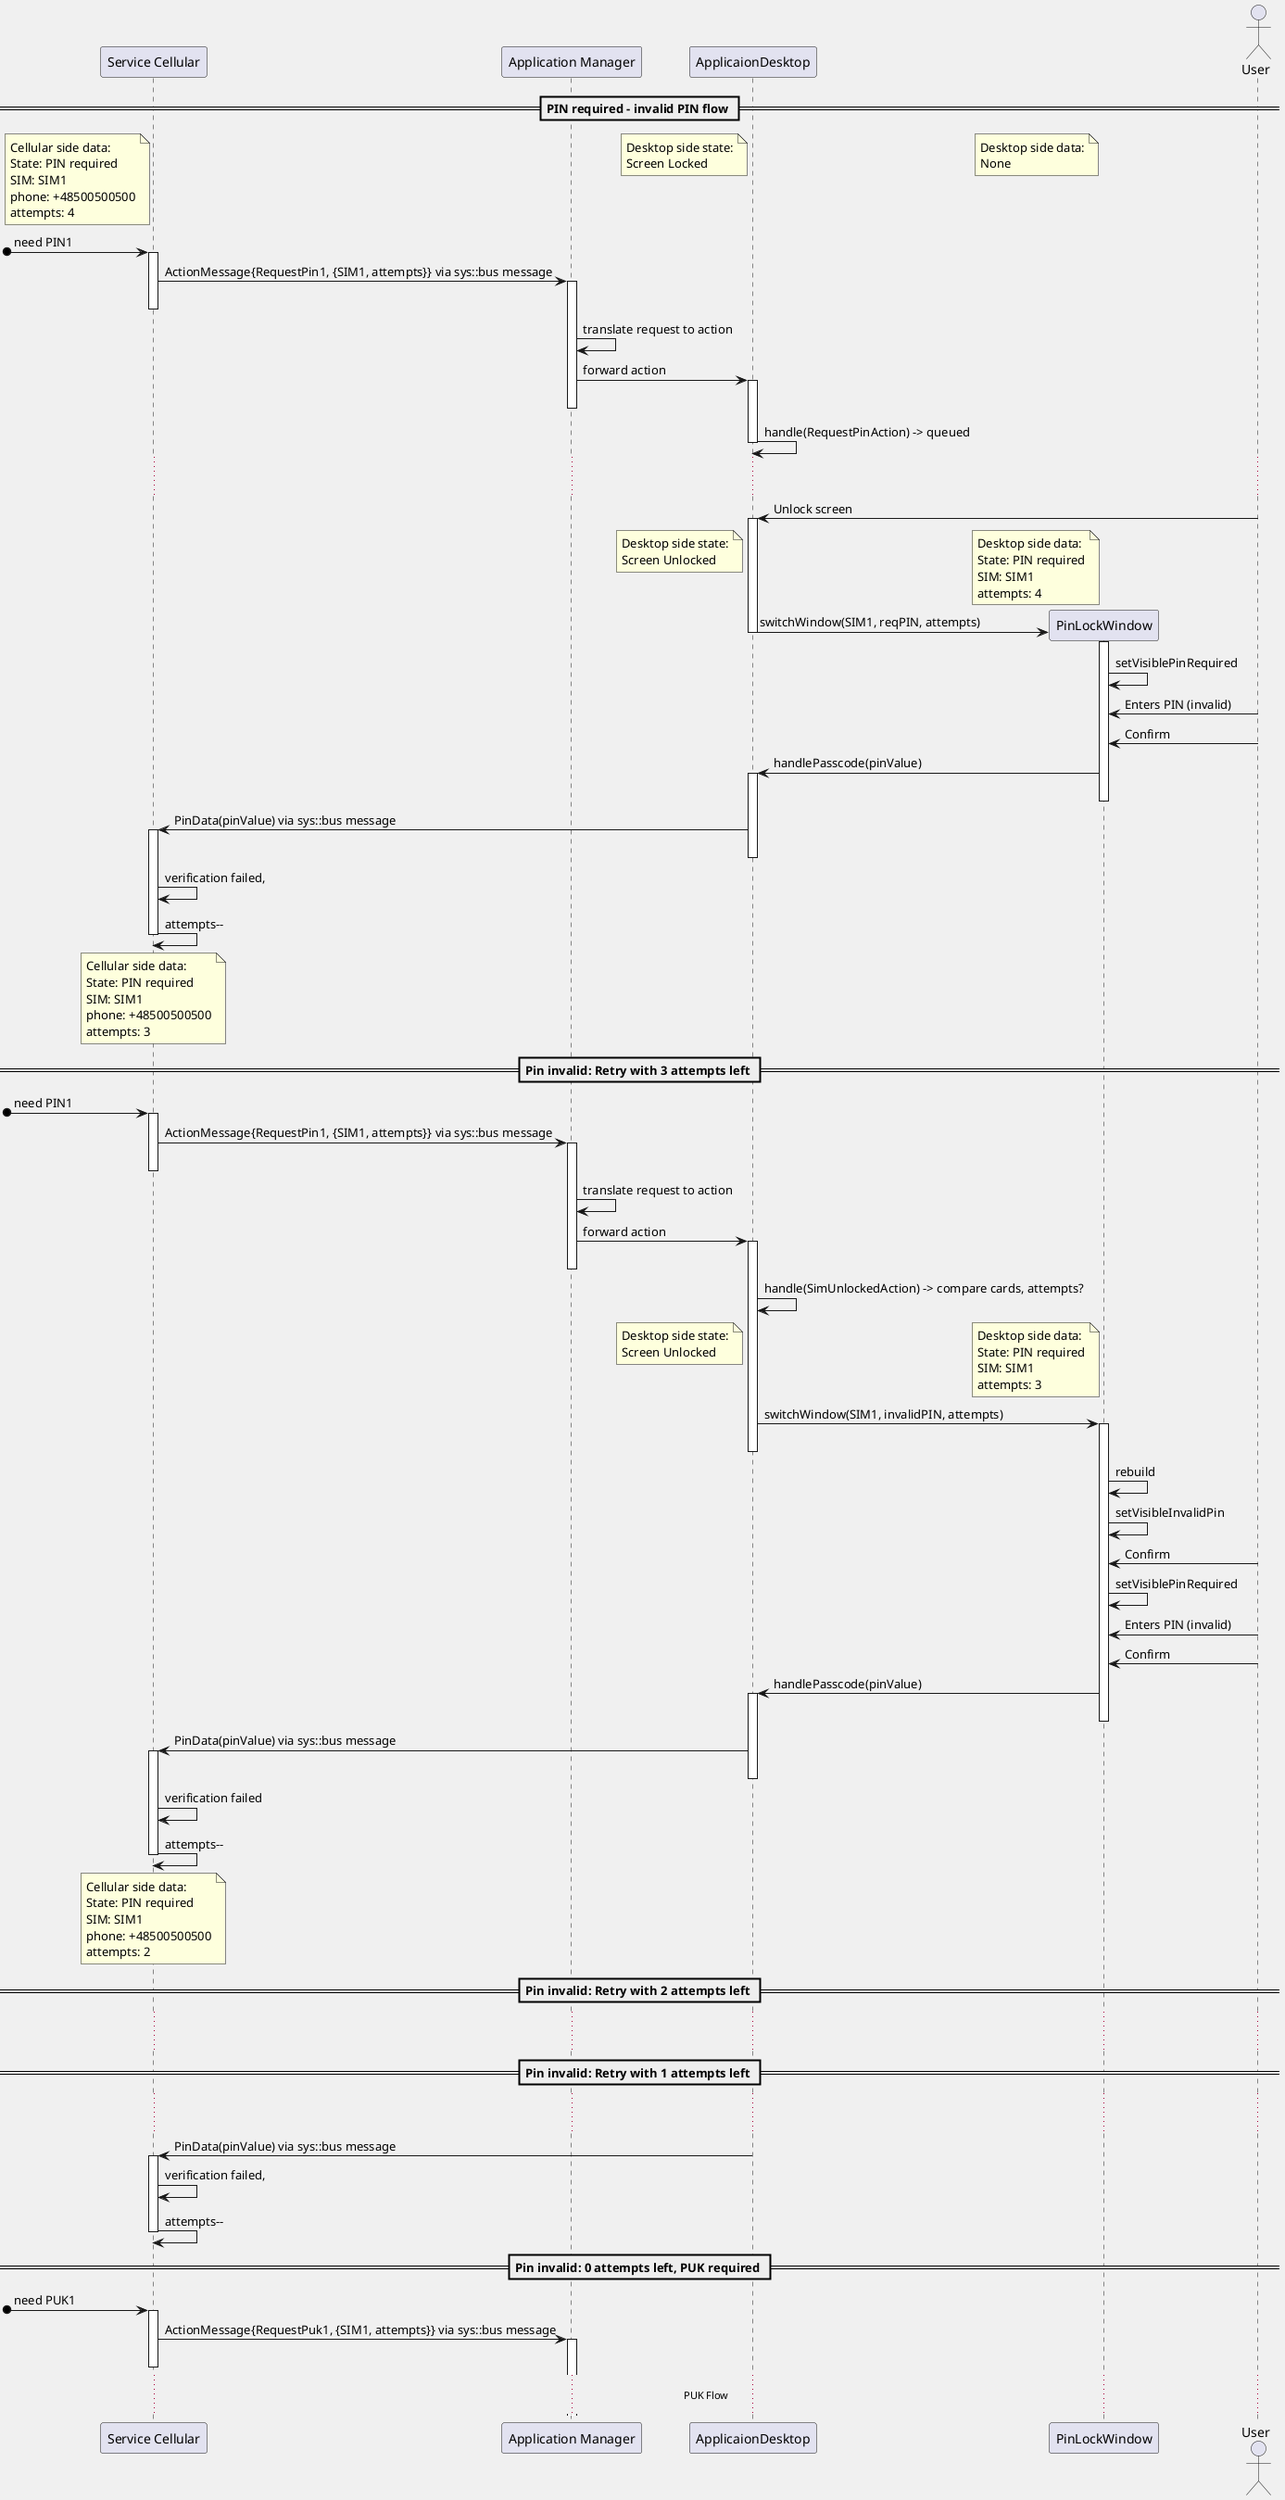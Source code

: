 @startuml
skinparam BackgroundColor F0F0F0

participant "Service Cellular" as srvclr
participant "Application Manager" as appmgr
participant "ApplicaionDesktop" as appdsktp
participant "PinLockWindow" as pinwin
actor User

    == PIN required - invalid PIN flow ==

note left of srvclr
    Cellular side data:
    State: PIN required
    SIM: SIM1
    phone: +48500500500
    attempts: 4
end note
/ note left of appdsktp
    Desktop side state:
    Screen Locked
end note
/ note left of pinwin
    Desktop side data:
    None
end note

[o->srvclr : need PIN1

activate srvclr
srvclr -> appmgr : ActionMessage{RequestPin1, {SIM1, attempts}} via sys::bus message
    activate  appmgr
deactivate srvclr
    appmgr -> appmgr : translate request to action
    appmgr -> appdsktp : forward action
        activate appdsktp
    deactivate appmgr
        appdsktp -> appdsktp : handle(RequestPinAction) -> queued
        deactivate appdsktp

        ... ...
        appdsktp <- User : Unlock screen
        activate appdsktp
note left of pinwin
    Desktop side data:
    State: PIN required
    SIM: SIM1
    attempts: 4
end note
/ note left of appdsktp
    Desktop side state:
    Screen Unlocked
end note
        appdsktp -> pinwin ** : switchWindow(SIM1, reqPIN, attempts)
            activate pinwin
        deactivate appdsktp
            pinwin -> pinwin : setVisiblePinRequired
            pinwin <- User : Enters PIN (invalid)
            pinwin <- User : Confirm
        appdsktp <- pinwin : handlePasscode(pinValue)
        activate appdsktp
            deactivate pinwin
srvclr <- appdsktp : PinData(pinValue) via sys::bus message
activate srvclr
        deactivate appdsktp
srvclr -> srvclr : verification failed,
srvclr -> srvclr : attempts--
deactivate srvclr
note over of srvclr
    Cellular side data:
    State: PIN required
    SIM: SIM1
    phone: +48500500500
    attempts: 3
end note

    == Pin invalid: Retry with 3 attempts left ==


[o->srvclr : need PIN1
activate srvclr
srvclr -> appmgr : ActionMessage{RequestPin1, {SIM1, attempts}} via sys::bus message
    activate appmgr
deactivate srvclr
    appmgr -> appmgr : translate request to action
    appmgr -> appdsktp : forward action
        activate appdsktp
    deactivate appmgr
        appdsktp -> appdsktp : handle(SimUnlockedAction) -> compare cards, attempts?
note left of pinwin
    Desktop side data:
    State: PIN required
    SIM: SIM1
    attempts: 3
end note
/ note left of appdsktp
    Desktop side state:
    Screen Unlocked
end note
        appdsktp -> pinwin : switchWindow(SIM1, invalidPIN, attempts)
            activate pinwin
        deactivate appdsktp
            pinwin -> pinwin : rebuild
            pinwin -> pinwin : setVisibleInvalidPin
            pinwin <- User : Confirm
            pinwin -> pinwin : setVisiblePinRequired
            pinwin <- User : Enters PIN (invalid)
            pinwin <- User : Confirm
        appdsktp <- pinwin : handlePasscode(pinValue)
        activate appdsktp
            deactivate pinwin

srvclr <- appdsktp : PinData(pinValue) via sys::bus message
activate srvclr
    deactivate appdsktp
srvclr -> srvclr : verification failed
srvclr -> srvclr : attempts--
deactivate srvclr
note over of srvclr
    Cellular side data:
    State: PIN required
    SIM: SIM1
    phone: +48500500500
    attempts: 2
end note

    == Pin invalid: Retry with 2 attempts left ==
    ... ...
    == Pin invalid: Retry with 1 attempts left ==
    ... ...

srvclr <- appdsktp :  PinData(pinValue) via sys::bus message
activate srvclr
srvclr -> srvclr : verification failed,
srvclr -> srvclr : attempts--
deactivate srvclr

    == Pin invalid: 0 attempts left, PUK required ==

[o->srvclr : need PUK1
activate srvclr
srvclr -> appmgr : ActionMessage{RequestPuk1, {SIM1, attempts}} via sys::bus message
    activate appmgr
deactivate srvclr
    ... PUK Flow ...
@enduml
